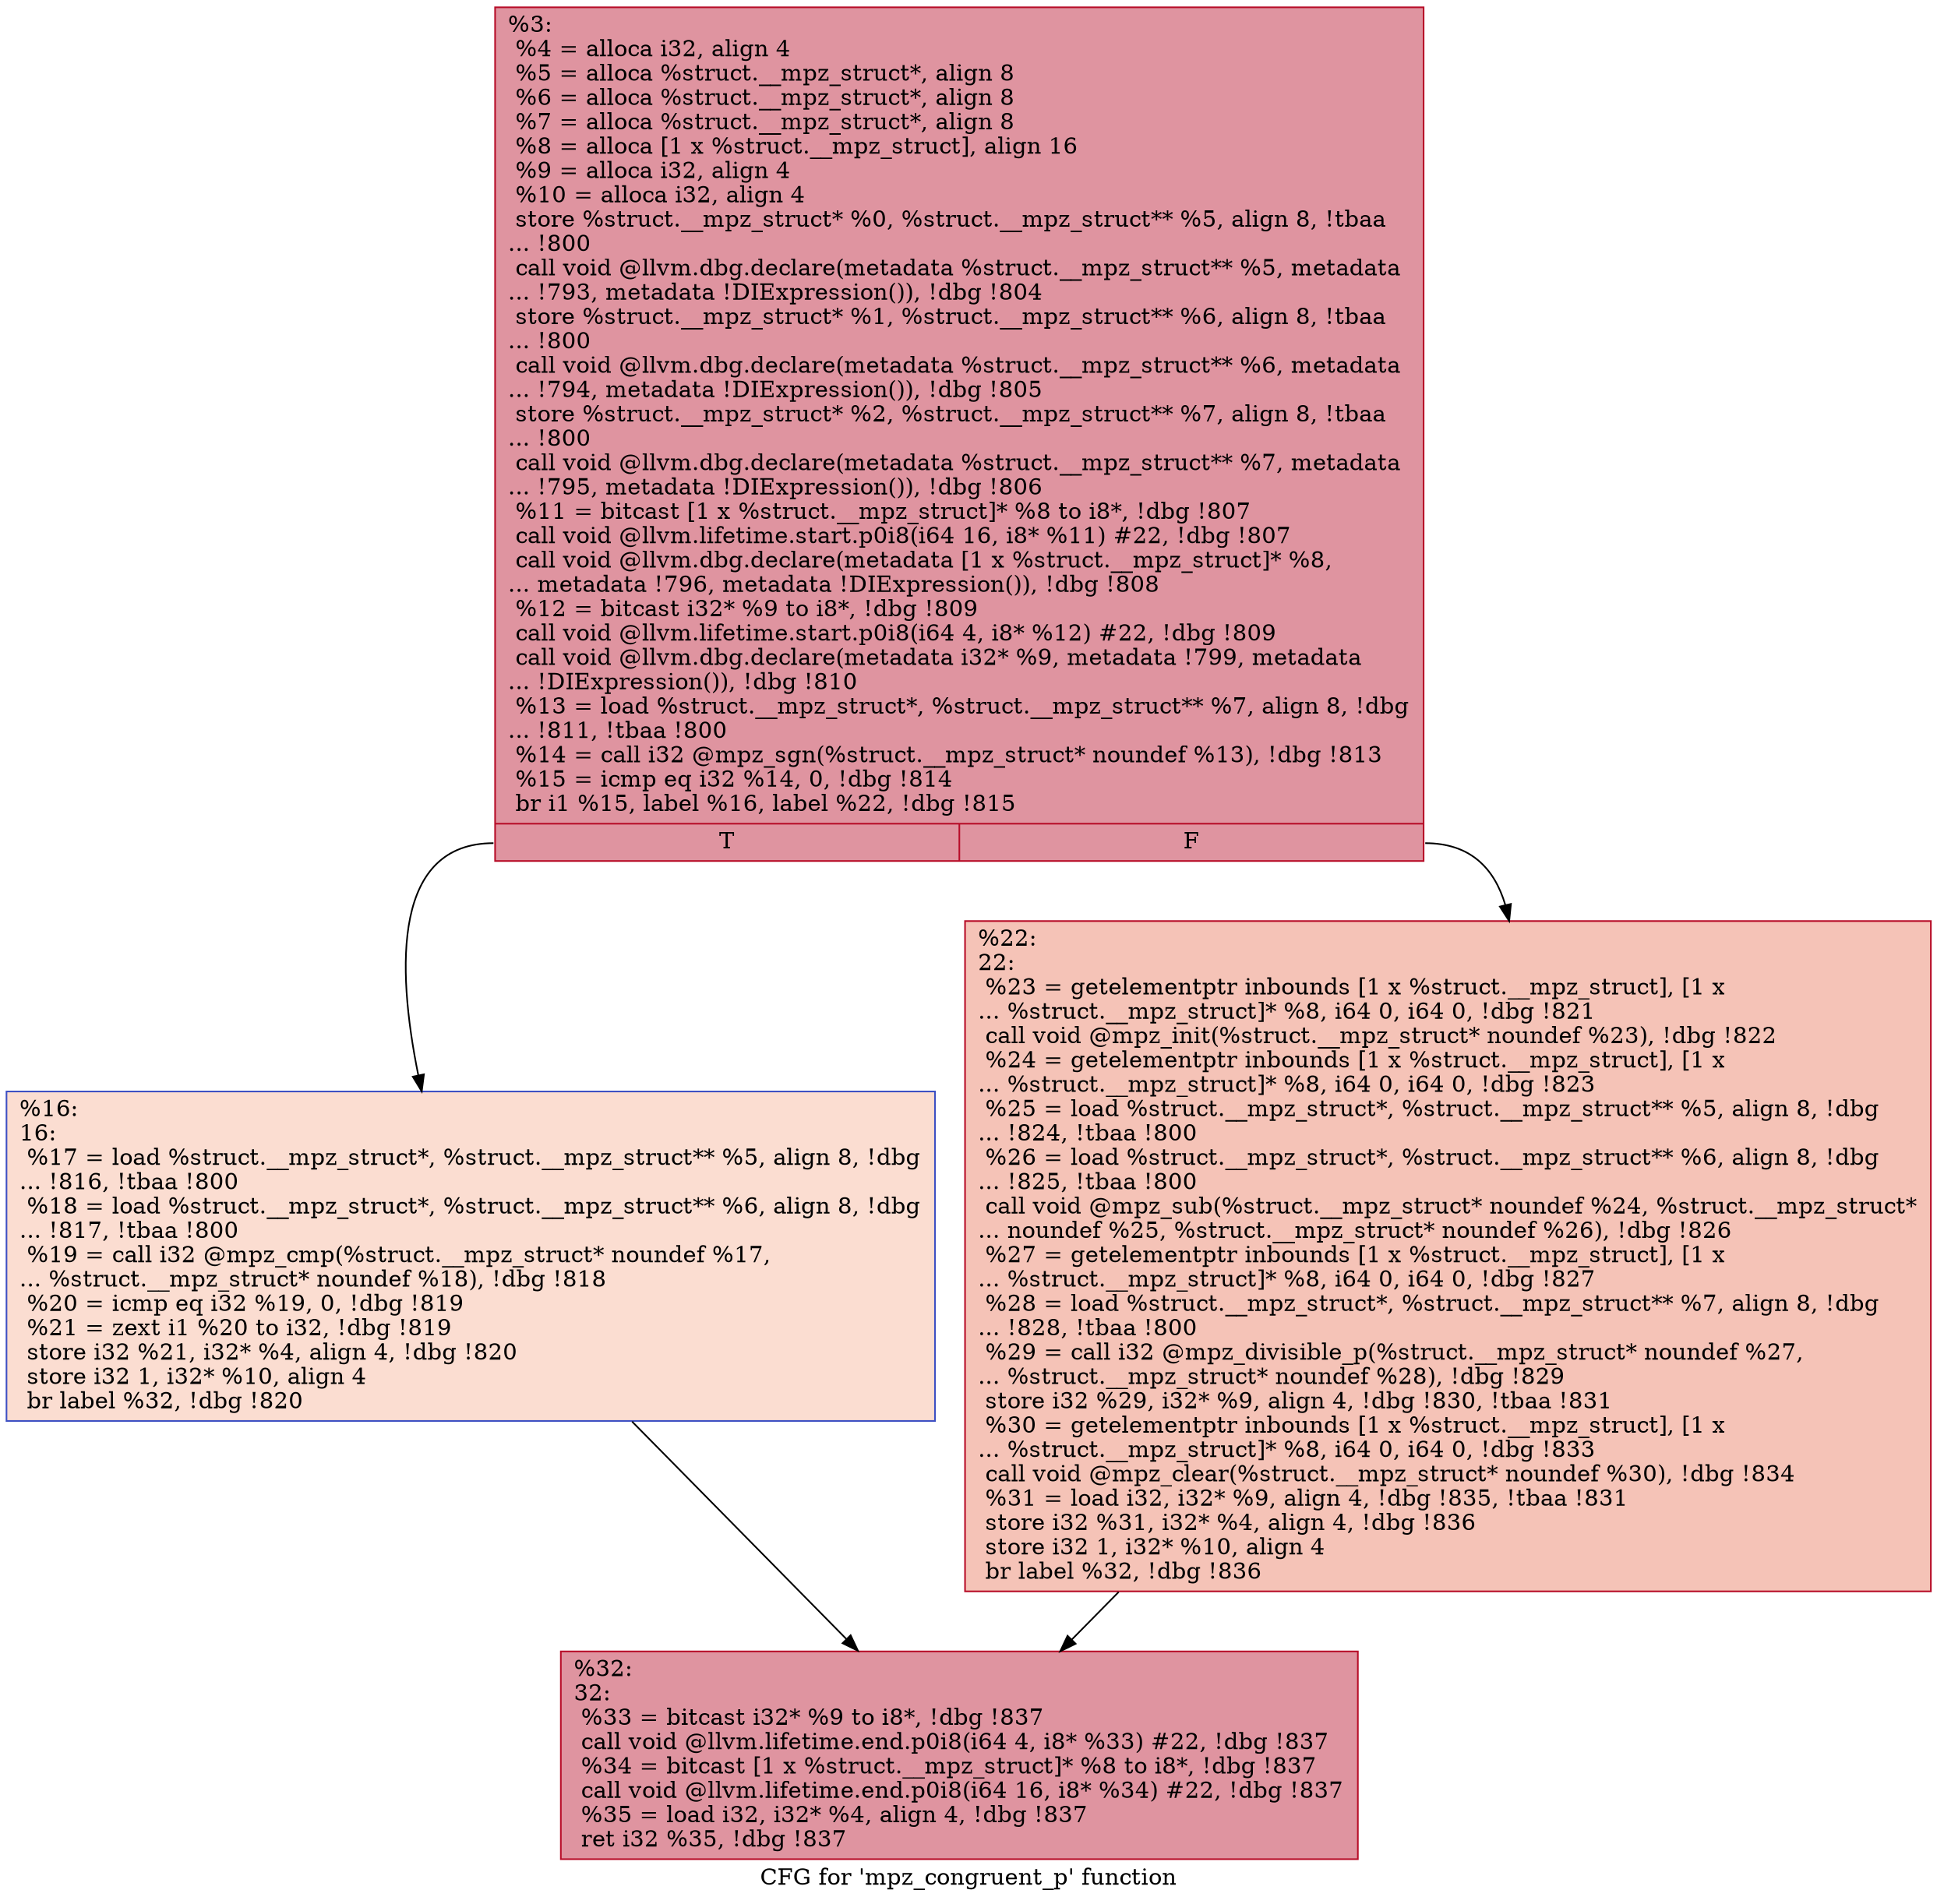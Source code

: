 digraph "CFG for 'mpz_congruent_p' function" {
	label="CFG for 'mpz_congruent_p' function";

	Node0x276cf00 [shape=record,color="#b70d28ff", style=filled, fillcolor="#b70d2870",label="{%3:\l  %4 = alloca i32, align 4\l  %5 = alloca %struct.__mpz_struct*, align 8\l  %6 = alloca %struct.__mpz_struct*, align 8\l  %7 = alloca %struct.__mpz_struct*, align 8\l  %8 = alloca [1 x %struct.__mpz_struct], align 16\l  %9 = alloca i32, align 4\l  %10 = alloca i32, align 4\l  store %struct.__mpz_struct* %0, %struct.__mpz_struct** %5, align 8, !tbaa\l... !800\l  call void @llvm.dbg.declare(metadata %struct.__mpz_struct** %5, metadata\l... !793, metadata !DIExpression()), !dbg !804\l  store %struct.__mpz_struct* %1, %struct.__mpz_struct** %6, align 8, !tbaa\l... !800\l  call void @llvm.dbg.declare(metadata %struct.__mpz_struct** %6, metadata\l... !794, metadata !DIExpression()), !dbg !805\l  store %struct.__mpz_struct* %2, %struct.__mpz_struct** %7, align 8, !tbaa\l... !800\l  call void @llvm.dbg.declare(metadata %struct.__mpz_struct** %7, metadata\l... !795, metadata !DIExpression()), !dbg !806\l  %11 = bitcast [1 x %struct.__mpz_struct]* %8 to i8*, !dbg !807\l  call void @llvm.lifetime.start.p0i8(i64 16, i8* %11) #22, !dbg !807\l  call void @llvm.dbg.declare(metadata [1 x %struct.__mpz_struct]* %8,\l... metadata !796, metadata !DIExpression()), !dbg !808\l  %12 = bitcast i32* %9 to i8*, !dbg !809\l  call void @llvm.lifetime.start.p0i8(i64 4, i8* %12) #22, !dbg !809\l  call void @llvm.dbg.declare(metadata i32* %9, metadata !799, metadata\l... !DIExpression()), !dbg !810\l  %13 = load %struct.__mpz_struct*, %struct.__mpz_struct** %7, align 8, !dbg\l... !811, !tbaa !800\l  %14 = call i32 @mpz_sgn(%struct.__mpz_struct* noundef %13), !dbg !813\l  %15 = icmp eq i32 %14, 0, !dbg !814\l  br i1 %15, label %16, label %22, !dbg !815\l|{<s0>T|<s1>F}}"];
	Node0x276cf00:s0 -> Node0x276db50;
	Node0x276cf00:s1 -> Node0x276dba0;
	Node0x276db50 [shape=record,color="#3d50c3ff", style=filled, fillcolor="#f7b39670",label="{%16:\l16:                                               \l  %17 = load %struct.__mpz_struct*, %struct.__mpz_struct** %5, align 8, !dbg\l... !816, !tbaa !800\l  %18 = load %struct.__mpz_struct*, %struct.__mpz_struct** %6, align 8, !dbg\l... !817, !tbaa !800\l  %19 = call i32 @mpz_cmp(%struct.__mpz_struct* noundef %17,\l... %struct.__mpz_struct* noundef %18), !dbg !818\l  %20 = icmp eq i32 %19, 0, !dbg !819\l  %21 = zext i1 %20 to i32, !dbg !819\l  store i32 %21, i32* %4, align 4, !dbg !820\l  store i32 1, i32* %10, align 4\l  br label %32, !dbg !820\l}"];
	Node0x276db50 -> Node0x276dbf0;
	Node0x276dba0 [shape=record,color="#b70d28ff", style=filled, fillcolor="#e8765c70",label="{%22:\l22:                                               \l  %23 = getelementptr inbounds [1 x %struct.__mpz_struct], [1 x\l... %struct.__mpz_struct]* %8, i64 0, i64 0, !dbg !821\l  call void @mpz_init(%struct.__mpz_struct* noundef %23), !dbg !822\l  %24 = getelementptr inbounds [1 x %struct.__mpz_struct], [1 x\l... %struct.__mpz_struct]* %8, i64 0, i64 0, !dbg !823\l  %25 = load %struct.__mpz_struct*, %struct.__mpz_struct** %5, align 8, !dbg\l... !824, !tbaa !800\l  %26 = load %struct.__mpz_struct*, %struct.__mpz_struct** %6, align 8, !dbg\l... !825, !tbaa !800\l  call void @mpz_sub(%struct.__mpz_struct* noundef %24, %struct.__mpz_struct*\l... noundef %25, %struct.__mpz_struct* noundef %26), !dbg !826\l  %27 = getelementptr inbounds [1 x %struct.__mpz_struct], [1 x\l... %struct.__mpz_struct]* %8, i64 0, i64 0, !dbg !827\l  %28 = load %struct.__mpz_struct*, %struct.__mpz_struct** %7, align 8, !dbg\l... !828, !tbaa !800\l  %29 = call i32 @mpz_divisible_p(%struct.__mpz_struct* noundef %27,\l... %struct.__mpz_struct* noundef %28), !dbg !829\l  store i32 %29, i32* %9, align 4, !dbg !830, !tbaa !831\l  %30 = getelementptr inbounds [1 x %struct.__mpz_struct], [1 x\l... %struct.__mpz_struct]* %8, i64 0, i64 0, !dbg !833\l  call void @mpz_clear(%struct.__mpz_struct* noundef %30), !dbg !834\l  %31 = load i32, i32* %9, align 4, !dbg !835, !tbaa !831\l  store i32 %31, i32* %4, align 4, !dbg !836\l  store i32 1, i32* %10, align 4\l  br label %32, !dbg !836\l}"];
	Node0x276dba0 -> Node0x276dbf0;
	Node0x276dbf0 [shape=record,color="#b70d28ff", style=filled, fillcolor="#b70d2870",label="{%32:\l32:                                               \l  %33 = bitcast i32* %9 to i8*, !dbg !837\l  call void @llvm.lifetime.end.p0i8(i64 4, i8* %33) #22, !dbg !837\l  %34 = bitcast [1 x %struct.__mpz_struct]* %8 to i8*, !dbg !837\l  call void @llvm.lifetime.end.p0i8(i64 16, i8* %34) #22, !dbg !837\l  %35 = load i32, i32* %4, align 4, !dbg !837\l  ret i32 %35, !dbg !837\l}"];
}
